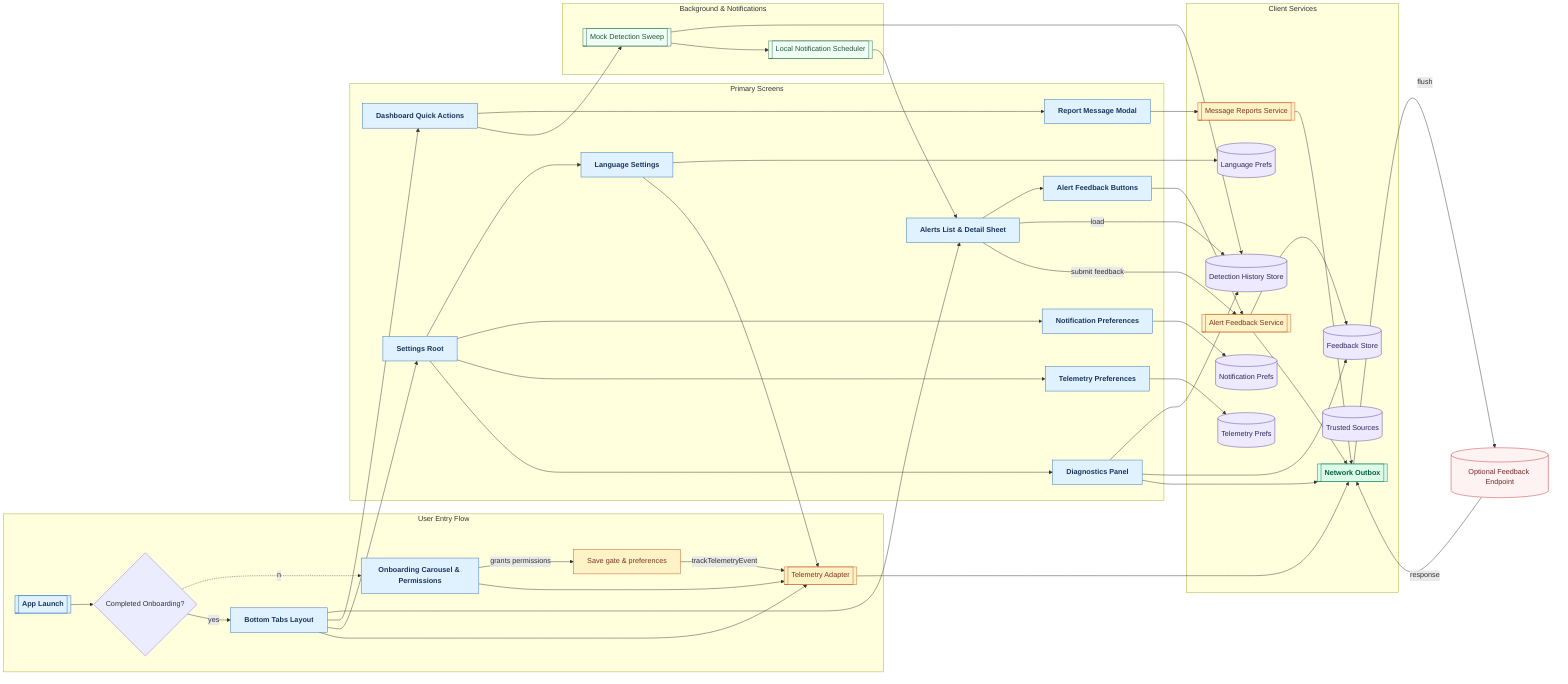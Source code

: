 flowchart LR
    classDef screen fill:#e0f2ff,stroke:#2b6cb0,color:#1a365d,font-weight:bold;
    classDef service fill:#fef3c7,stroke:#c05621,color:#7b341e;
    classDef storage fill:#ede9fe,stroke:#553c9a,color:#322659;
    classDef outbox fill:#dcfce7,stroke:#047857,color:#065f46,font-weight:bold;
    classDef external fill:#fef2f2,stroke:#c53030,color:#742a2a;
    classDef background fill:#f0fff4,stroke:#276749,color:#22543d;

    subgraph Entry[User Entry Flow]
        direction TB
        Splash[[App Launch]]:::screen --> Onboarding{Completed Onboarding?}
        Onboarding -.no.-> OnboardingScreen[Onboarding Carousel & Permissions]:::screen
        OnboardingScreen -->|grants permissions| OnboardingComplete[Save gate & preferences]:::service
        OnboardingComplete -->|trackTelemetryEvent| TelemetryAdapter
        Onboarding -->|yes| Tabs[Bottom Tabs Layout]:::screen
    end

    subgraph Dashboards[Primary Screens]
        direction TB
        Tabs --> AlertsScreen[Alerts List & Detail Sheet]:::screen
        Tabs --> DashboardQuickActions[Dashboard Quick Actions]:::screen
        Tabs --> SettingsRoot[Settings Root]:::screen

        AlertsScreen --> FeedbackModal[Alert Feedback Buttons]:::screen
        DashboardQuickActions --> ReportModal[Report Message Modal]:::screen
        SettingsRoot --> SettingsLanguage[Language Settings]:::screen
        SettingsRoot --> SettingsNotifications[Notification Preferences]:::screen
        SettingsRoot --> SettingsTelemetry[Telemetry Preferences]:::screen
        SettingsRoot --> SettingsDiagnostics[Diagnostics Panel]:::screen
    end

    subgraph Services[Client Services]
        direction TB
        DetectionHistory[(Detection History Store)]:::storage
        FeedbackStore[(Feedback Store)]:::storage
        TrustedSources[(Trusted Sources)]:::storage
        NotificationPrefs[(Notification Prefs)]:::storage
        TelemetryPrefs[(Telemetry Prefs)]:::storage
        LanguagePrefs[(Language Prefs)]:::storage
        NetworkOutbox[[Network Outbox]]:::outbox
        TelemetryAdapter[[Telemetry Adapter]]:::service
        MessageReports[[Message Reports Service]]:::service
        AlertFeedback[[Alert Feedback Service]]:::service
    end

    subgraph BackgroundOps[Background & Notifications]
        direction TB
        MockDetection[[Mock Detection Sweep]]:::background
        NotificationScheduler[[Local Notification Scheduler]]:::background
    end

    ExternalEndpoint[(Optional Feedback Endpoint)]:::external

    %% Screen interactions with stores/services
    AlertsScreen -->|load| DetectionHistory
    AlertsScreen -->|submit feedback| AlertFeedback
    FeedbackModal --> AlertFeedback
    AlertFeedback --> FeedbackStore
    AlertFeedback --> NetworkOutbox

    ReportModal --> MessageReports
    MessageReports --> NetworkOutbox

    DashboardQuickActions --> MockDetection
    MockDetection --> DetectionHistory
    MockDetection --> NotificationScheduler
    NotificationScheduler --> AlertsScreen

    SettingsLanguage --> LanguagePrefs
    SettingsLanguage --> TelemetryAdapter
    SettingsNotifications --> NotificationPrefs
    SettingsTelemetry --> TelemetryPrefs

    SettingsDiagnostics --> DetectionHistory
    SettingsDiagnostics --> FeedbackStore
    SettingsDiagnostics --> NetworkOutbox

    TelemetryAdapter --> NetworkOutbox
    Tabs --> TelemetryAdapter
    OnboardingScreen --> TelemetryAdapter

    NetworkOutbox -->|flush| ExternalEndpoint
    ExternalEndpoint -->|response| NetworkOutbox

    class Tabs,AlertsScreen,DashboardQuickActions,SettingsRoot,FeedbackModal,ReportModal,SettingsLanguage,SettingsNotifications,SettingsTelemetry,SettingsDiagnostics,Splash,OnboardingScreen screen
    class DetectionHistory,FeedbackStore,TrustedSources,NotificationPrefs,TelemetryPrefs,LanguagePrefs storage
    class AlertFeedback,TelemetryAdapter,MessageReports,OnboardingComplete service
    class NetworkOutbox outbox
    class ExternalEndpoint external
    class MockDetection,NotificationScheduler background